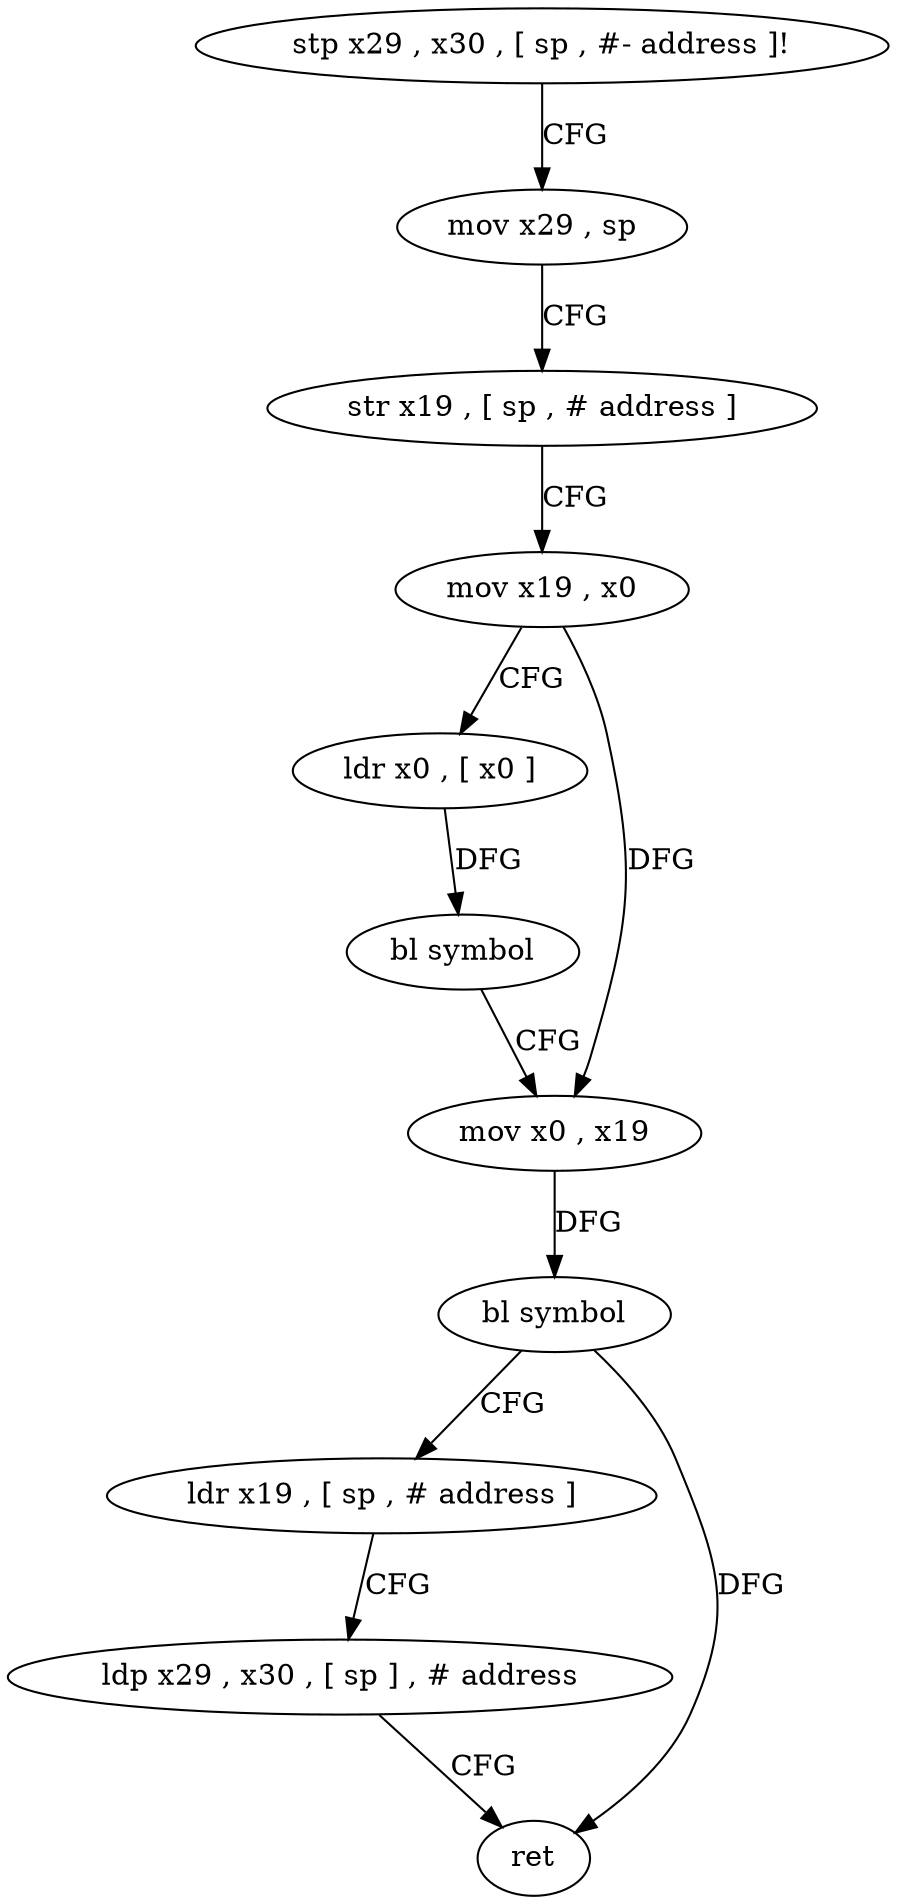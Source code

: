 digraph "func" {
"177912" [label = "stp x29 , x30 , [ sp , #- address ]!" ]
"177916" [label = "mov x29 , sp" ]
"177920" [label = "str x19 , [ sp , # address ]" ]
"177924" [label = "mov x19 , x0" ]
"177928" [label = "ldr x0 , [ x0 ]" ]
"177932" [label = "bl symbol" ]
"177936" [label = "mov x0 , x19" ]
"177940" [label = "bl symbol" ]
"177944" [label = "ldr x19 , [ sp , # address ]" ]
"177948" [label = "ldp x29 , x30 , [ sp ] , # address" ]
"177952" [label = "ret" ]
"177912" -> "177916" [ label = "CFG" ]
"177916" -> "177920" [ label = "CFG" ]
"177920" -> "177924" [ label = "CFG" ]
"177924" -> "177928" [ label = "CFG" ]
"177924" -> "177936" [ label = "DFG" ]
"177928" -> "177932" [ label = "DFG" ]
"177932" -> "177936" [ label = "CFG" ]
"177936" -> "177940" [ label = "DFG" ]
"177940" -> "177944" [ label = "CFG" ]
"177940" -> "177952" [ label = "DFG" ]
"177944" -> "177948" [ label = "CFG" ]
"177948" -> "177952" [ label = "CFG" ]
}
